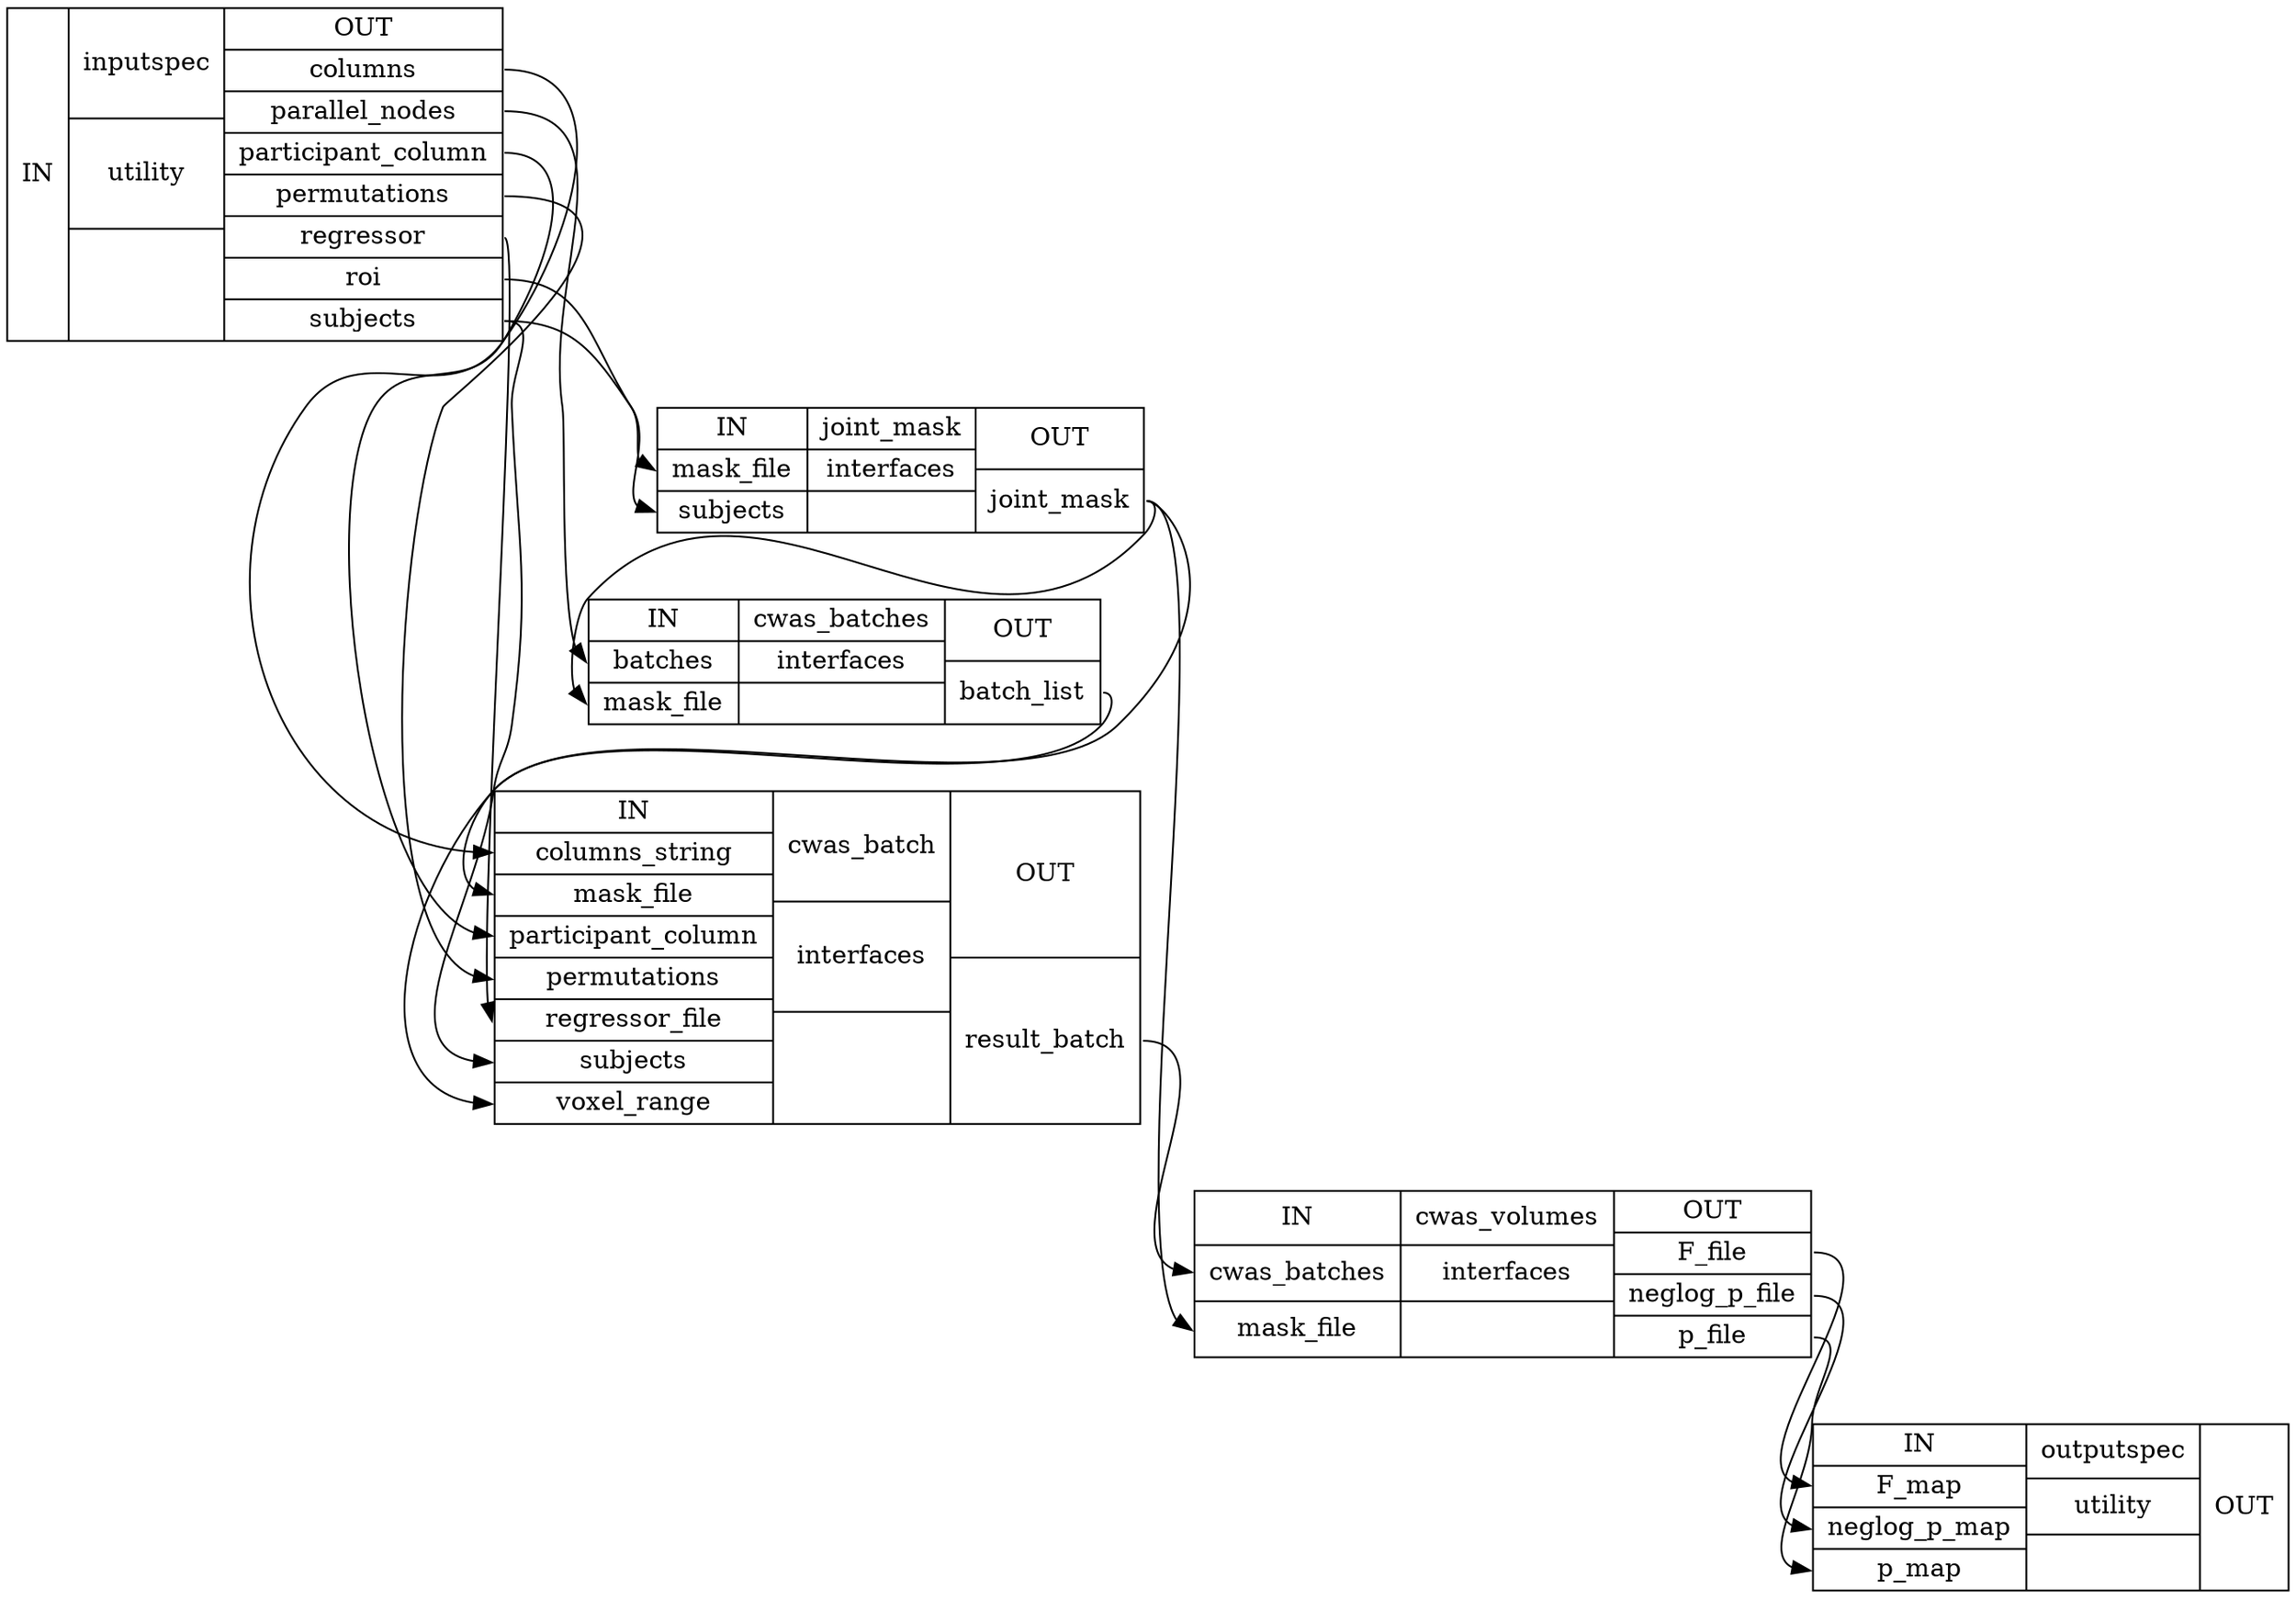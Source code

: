 digraph structs {
node [shape=record];
cwasinputspec [label="{IN}|{ inputspec | utility |  }|{OUT|<outcolumns> columns|<outparallelnodes> parallel_nodes|<outparticipantcolumn> participant_column|<outpermutations> permutations|<outregressor> regressor|<outroi> roi|<outsubjects> subjects}"];
cwasjoint_mask [label="{IN|<inmaskfile> mask_file|<insubjects> subjects}|{ joint_mask | interfaces |  }|{OUT|<outjointmask> joint_mask}"];
cwascwas_batches [label="{IN|<inbatches> batches|<inmaskfile> mask_file}|{ cwas_batches | interfaces |  }|{OUT|<outbatchlist> batch_list}"];
cwascwas_batch [label="{IN|<incolumnsstring> columns_string|<inmaskfile> mask_file|<inparticipantcolumn> participant_column|<inpermutations> permutations|<inregressorfile> regressor_file|<insubjects> subjects|<invoxelrange> voxel_range}|{ cwas_batch | interfaces |  }|{OUT|<outresultbatch> result_batch}"];
cwascwas_volumes [label="{IN|<incwasbatches> cwas_batches|<inmaskfile> mask_file}|{ cwas_volumes | interfaces |  }|{OUT|<outFfile> F_file|<outneglogpfile> neglog_p_file|<outpfile> p_file}"];
cwasoutputspec [label="{IN|<inFmap> F_map|<inneglogpmap> neglog_p_map|<inpmap> p_map}|{ outputspec | utility |  }|{OUT}"];
cwascwas_batch:outresultbatch:e -> cwascwas_volumes:incwasbatches:w;
cwascwas_batches:outbatchlist:e -> cwascwas_batch:invoxelrange:w;
cwascwas_volumes:outFfile:e -> cwasoutputspec:inFmap:w;
cwascwas_volumes:outneglogpfile:e -> cwasoutputspec:inneglogpmap:w;
cwascwas_volumes:outpfile:e -> cwasoutputspec:inpmap:w;
cwasinputspec:outcolumns:e -> cwascwas_batch:incolumnsstring:w;
cwasinputspec:outparallelnodes:e -> cwascwas_batches:inbatches:w;
cwasinputspec:outparticipantcolumn:e -> cwascwas_batch:inparticipantcolumn:w;
cwasinputspec:outpermutations:e -> cwascwas_batch:inpermutations:w;
cwasinputspec:outregressor:e -> cwascwas_batch:inregressorfile:w;
cwasinputspec:outroi:e -> cwasjoint_mask:inmaskfile:w;
cwasinputspec:outsubjects:e -> cwascwas_batch:insubjects:w;
cwasinputspec:outsubjects:e -> cwasjoint_mask:insubjects:w;
cwasjoint_mask:outjointmask:e -> cwascwas_batch:inmaskfile:w;
cwasjoint_mask:outjointmask:e -> cwascwas_batches:inmaskfile:w;
cwasjoint_mask:outjointmask:e -> cwascwas_volumes:inmaskfile:w;
}
